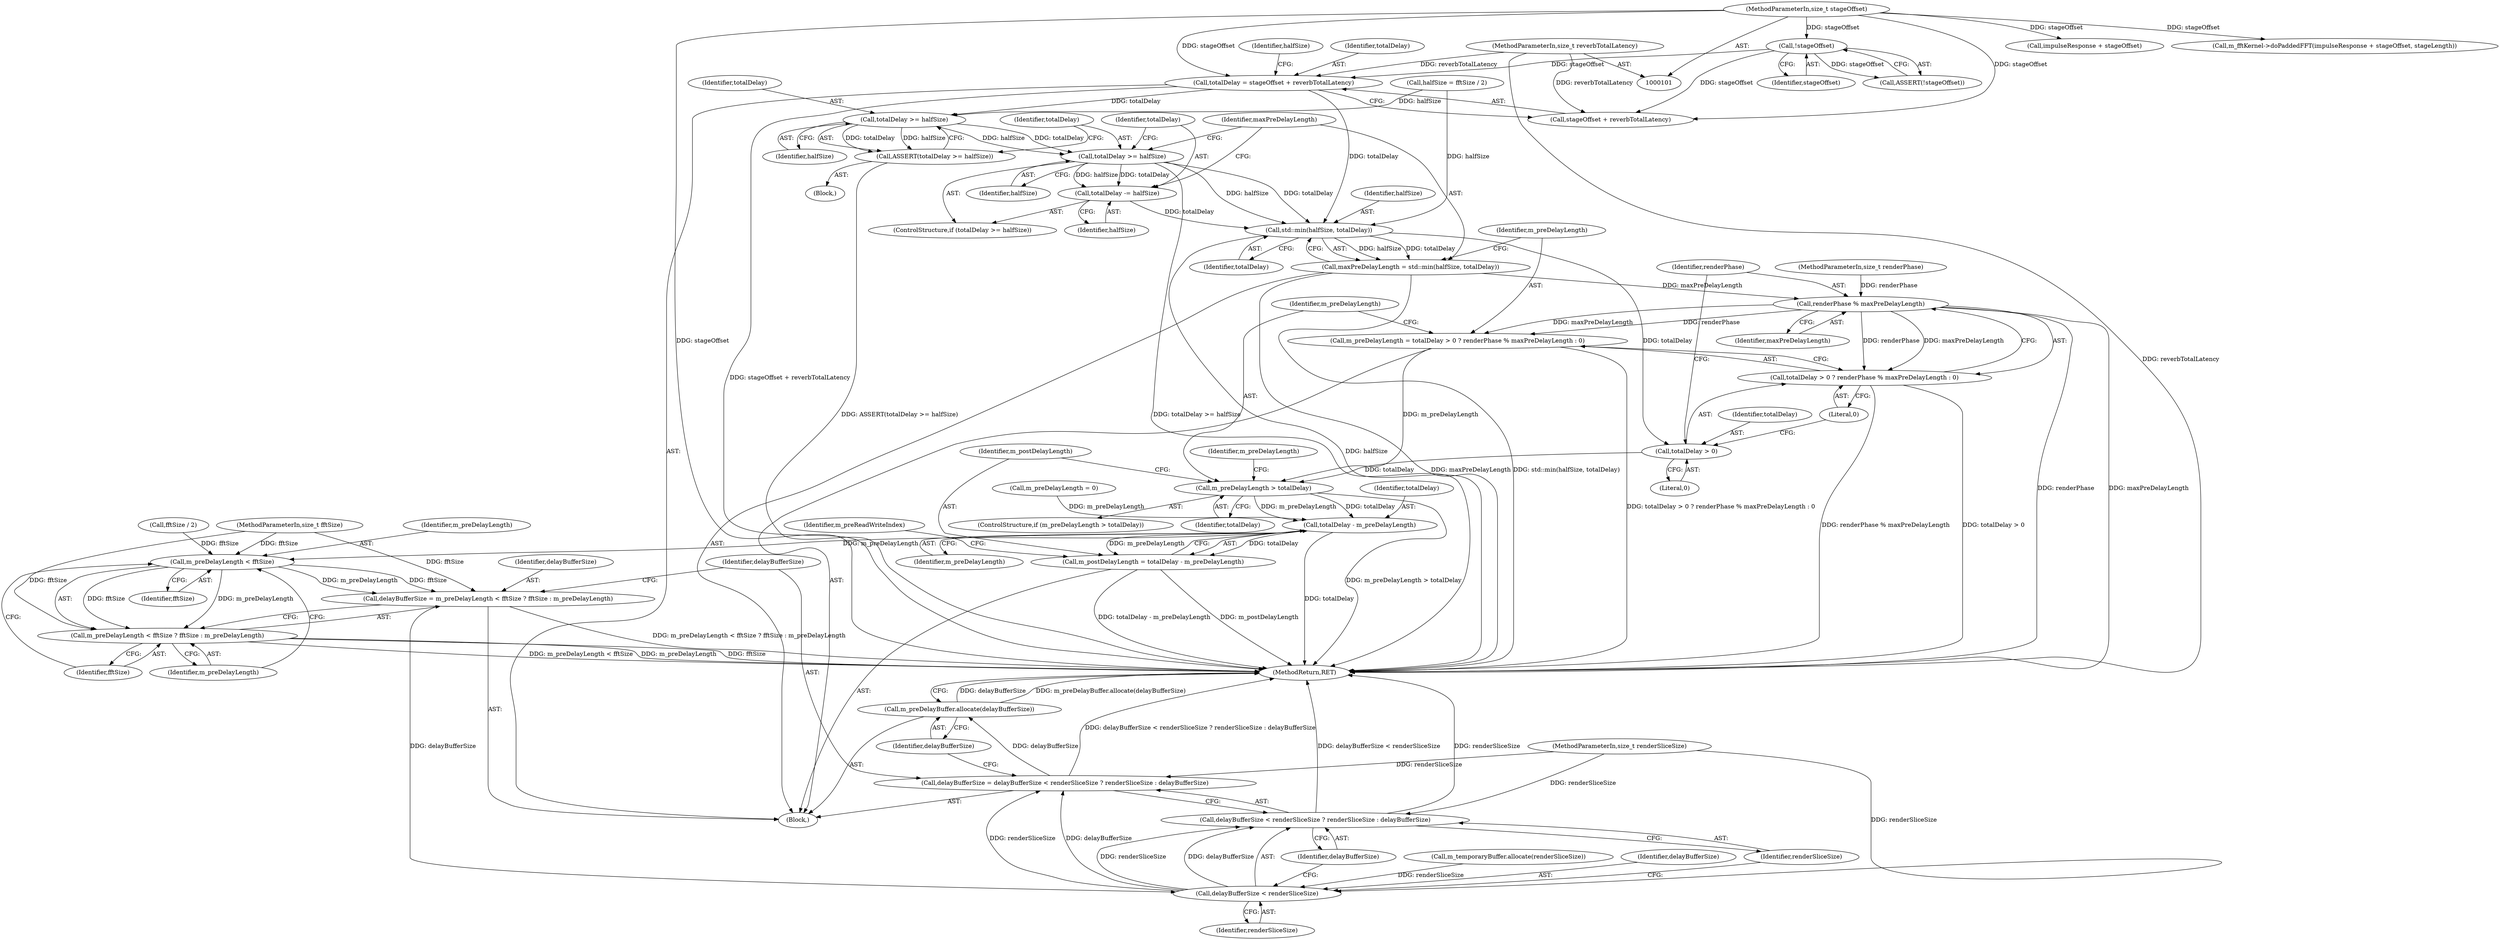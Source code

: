 digraph "0_Chrome_6bdf46c517fd12674ffc61d827dc8987e67f0334@integer" {
"1000164" [label="(Call,totalDelay = stageOffset + reverbTotalLatency)"];
"1000139" [label="(Call,!stageOffset)"];
"1000105" [label="(MethodParameterIn,size_t stageOffset)"];
"1000104" [label="(MethodParameterIn,size_t reverbTotalLatency)"];
"1000180" [label="(Call,totalDelay >= halfSize)"];
"1000179" [label="(Call,ASSERT(totalDelay >= halfSize))"];
"1000184" [label="(Call,totalDelay >= halfSize)"];
"1000187" [label="(Call,totalDelay -= halfSize)"];
"1000193" [label="(Call,std::min(halfSize, totalDelay))"];
"1000191" [label="(Call,maxPreDelayLength = std::min(halfSize, totalDelay))"];
"1000202" [label="(Call,renderPhase % maxPreDelayLength)"];
"1000196" [label="(Call,m_preDelayLength = totalDelay > 0 ? renderPhase % maxPreDelayLength : 0)"];
"1000207" [label="(Call,m_preDelayLength > totalDelay)"];
"1000215" [label="(Call,totalDelay - m_preDelayLength)"];
"1000213" [label="(Call,m_postDelayLength = totalDelay - m_preDelayLength)"];
"1000228" [label="(Call,m_preDelayLength < fftSize)"];
"1000225" [label="(Call,delayBufferSize = m_preDelayLength < fftSize ? fftSize : m_preDelayLength)"];
"1000236" [label="(Call,delayBufferSize < renderSliceSize)"];
"1000233" [label="(Call,delayBufferSize = delayBufferSize < renderSliceSize ? renderSliceSize : delayBufferSize)"];
"1000241" [label="(Call,m_preDelayBuffer.allocate(delayBufferSize))"];
"1000235" [label="(Call,delayBufferSize < renderSliceSize ? renderSliceSize : delayBufferSize)"];
"1000227" [label="(Call,m_preDelayLength < fftSize ? fftSize : m_preDelayLength)"];
"1000198" [label="(Call,totalDelay > 0 ? renderPhase % maxPreDelayLength : 0)"];
"1000199" [label="(Call,totalDelay > 0)"];
"1000205" [label="(Literal,0)"];
"1000109" [label="(MethodParameterIn,size_t renderSliceSize)"];
"1000112" [label="(Block,)"];
"1000198" [label="(Call,totalDelay > 0 ? renderPhase % maxPreDelayLength : 0)"];
"1000178" [label="(Block,)"];
"1000214" [label="(Identifier,m_postDelayLength)"];
"1000203" [label="(Identifier,renderPhase)"];
"1000182" [label="(Identifier,halfSize)"];
"1000161" [label="(Call,m_temporaryBuffer.allocate(renderSliceSize))"];
"1000209" [label="(Identifier,totalDelay)"];
"1000216" [label="(Identifier,totalDelay)"];
"1000195" [label="(Identifier,totalDelay)"];
"1000235" [label="(Call,delayBufferSize < renderSliceSize ? renderSliceSize : delayBufferSize)"];
"1000231" [label="(Identifier,fftSize)"];
"1000234" [label="(Identifier,delayBufferSize)"];
"1000138" [label="(Call,ASSERT(!stageOffset))"];
"1000181" [label="(Identifier,totalDelay)"];
"1000204" [label="(Identifier,maxPreDelayLength)"];
"1000228" [label="(Call,m_preDelayLength < fftSize)"];
"1000108" [label="(MethodParameterIn,size_t renderPhase)"];
"1000139" [label="(Call,!stageOffset)"];
"1000105" [label="(MethodParameterIn,size_t stageOffset)"];
"1000213" [label="(Call,m_postDelayLength = totalDelay - m_preDelayLength)"];
"1000243" [label="(MethodReturn,RET)"];
"1000186" [label="(Identifier,halfSize)"];
"1000219" [label="(Identifier,m_preReadWriteIndex)"];
"1000196" [label="(Call,m_preDelayLength = totalDelay > 0 ? renderPhase % maxPreDelayLength : 0)"];
"1000237" [label="(Identifier,delayBufferSize)"];
"1000211" [label="(Identifier,m_preDelayLength)"];
"1000199" [label="(Call,totalDelay > 0)"];
"1000188" [label="(Identifier,totalDelay)"];
"1000192" [label="(Identifier,maxPreDelayLength)"];
"1000226" [label="(Identifier,delayBufferSize)"];
"1000171" [label="(Identifier,halfSize)"];
"1000240" [label="(Identifier,delayBufferSize)"];
"1000180" [label="(Call,totalDelay >= halfSize)"];
"1000201" [label="(Literal,0)"];
"1000165" [label="(Identifier,totalDelay)"];
"1000197" [label="(Identifier,m_preDelayLength)"];
"1000232" [label="(Identifier,m_preDelayLength)"];
"1000210" [label="(Call,m_preDelayLength = 0)"];
"1000238" [label="(Identifier,renderSliceSize)"];
"1000225" [label="(Call,delayBufferSize = m_preDelayLength < fftSize ? fftSize : m_preDelayLength)"];
"1000233" [label="(Call,delayBufferSize = delayBufferSize < renderSliceSize ? renderSliceSize : delayBufferSize)"];
"1000189" [label="(Identifier,halfSize)"];
"1000104" [label="(MethodParameterIn,size_t reverbTotalLatency)"];
"1000127" [label="(Call,impulseResponse + stageOffset)"];
"1000184" [label="(Call,totalDelay >= halfSize)"];
"1000183" [label="(ControlStructure,if (totalDelay >= halfSize))"];
"1000193" [label="(Call,std::min(halfSize, totalDelay))"];
"1000227" [label="(Call,m_preDelayLength < fftSize ? fftSize : m_preDelayLength)"];
"1000241" [label="(Call,m_preDelayBuffer.allocate(delayBufferSize))"];
"1000166" [label="(Call,stageOffset + reverbTotalLatency)"];
"1000172" [label="(Call,fftSize / 2)"];
"1000236" [label="(Call,delayBufferSize < renderSliceSize)"];
"1000202" [label="(Call,renderPhase % maxPreDelayLength)"];
"1000217" [label="(Identifier,m_preDelayLength)"];
"1000140" [label="(Identifier,stageOffset)"];
"1000187" [label="(Call,totalDelay -= halfSize)"];
"1000230" [label="(Identifier,fftSize)"];
"1000215" [label="(Call,totalDelay - m_preDelayLength)"];
"1000208" [label="(Identifier,m_preDelayLength)"];
"1000242" [label="(Identifier,delayBufferSize)"];
"1000239" [label="(Identifier,renderSliceSize)"];
"1000185" [label="(Identifier,totalDelay)"];
"1000229" [label="(Identifier,m_preDelayLength)"];
"1000179" [label="(Call,ASSERT(totalDelay >= halfSize))"];
"1000194" [label="(Identifier,halfSize)"];
"1000207" [label="(Call,m_preDelayLength > totalDelay)"];
"1000206" [label="(ControlStructure,if (m_preDelayLength > totalDelay))"];
"1000107" [label="(MethodParameterIn,size_t fftSize)"];
"1000164" [label="(Call,totalDelay = stageOffset + reverbTotalLatency)"];
"1000191" [label="(Call,maxPreDelayLength = std::min(halfSize, totalDelay))"];
"1000200" [label="(Identifier,totalDelay)"];
"1000126" [label="(Call,m_fftKernel->doPaddedFFT(impulseResponse + stageOffset, stageLength))"];
"1000170" [label="(Call,halfSize = fftSize / 2)"];
"1000164" -> "1000112"  [label="AST: "];
"1000164" -> "1000166"  [label="CFG: "];
"1000165" -> "1000164"  [label="AST: "];
"1000166" -> "1000164"  [label="AST: "];
"1000171" -> "1000164"  [label="CFG: "];
"1000164" -> "1000243"  [label="DDG: stageOffset + reverbTotalLatency"];
"1000139" -> "1000164"  [label="DDG: stageOffset"];
"1000105" -> "1000164"  [label="DDG: stageOffset"];
"1000104" -> "1000164"  [label="DDG: reverbTotalLatency"];
"1000164" -> "1000180"  [label="DDG: totalDelay"];
"1000164" -> "1000193"  [label="DDG: totalDelay"];
"1000139" -> "1000138"  [label="AST: "];
"1000139" -> "1000140"  [label="CFG: "];
"1000140" -> "1000139"  [label="AST: "];
"1000138" -> "1000139"  [label="CFG: "];
"1000139" -> "1000138"  [label="DDG: stageOffset"];
"1000105" -> "1000139"  [label="DDG: stageOffset"];
"1000139" -> "1000166"  [label="DDG: stageOffset"];
"1000105" -> "1000101"  [label="AST: "];
"1000105" -> "1000243"  [label="DDG: stageOffset"];
"1000105" -> "1000126"  [label="DDG: stageOffset"];
"1000105" -> "1000127"  [label="DDG: stageOffset"];
"1000105" -> "1000166"  [label="DDG: stageOffset"];
"1000104" -> "1000101"  [label="AST: "];
"1000104" -> "1000243"  [label="DDG: reverbTotalLatency"];
"1000104" -> "1000166"  [label="DDG: reverbTotalLatency"];
"1000180" -> "1000179"  [label="AST: "];
"1000180" -> "1000182"  [label="CFG: "];
"1000181" -> "1000180"  [label="AST: "];
"1000182" -> "1000180"  [label="AST: "];
"1000179" -> "1000180"  [label="CFG: "];
"1000180" -> "1000179"  [label="DDG: totalDelay"];
"1000180" -> "1000179"  [label="DDG: halfSize"];
"1000170" -> "1000180"  [label="DDG: halfSize"];
"1000180" -> "1000184"  [label="DDG: totalDelay"];
"1000180" -> "1000184"  [label="DDG: halfSize"];
"1000179" -> "1000178"  [label="AST: "];
"1000185" -> "1000179"  [label="CFG: "];
"1000179" -> "1000243"  [label="DDG: ASSERT(totalDelay >= halfSize)"];
"1000184" -> "1000183"  [label="AST: "];
"1000184" -> "1000186"  [label="CFG: "];
"1000185" -> "1000184"  [label="AST: "];
"1000186" -> "1000184"  [label="AST: "];
"1000188" -> "1000184"  [label="CFG: "];
"1000192" -> "1000184"  [label="CFG: "];
"1000184" -> "1000243"  [label="DDG: totalDelay >= halfSize"];
"1000184" -> "1000187"  [label="DDG: halfSize"];
"1000184" -> "1000187"  [label="DDG: totalDelay"];
"1000184" -> "1000193"  [label="DDG: halfSize"];
"1000184" -> "1000193"  [label="DDG: totalDelay"];
"1000187" -> "1000183"  [label="AST: "];
"1000187" -> "1000189"  [label="CFG: "];
"1000188" -> "1000187"  [label="AST: "];
"1000189" -> "1000187"  [label="AST: "];
"1000192" -> "1000187"  [label="CFG: "];
"1000187" -> "1000193"  [label="DDG: totalDelay"];
"1000193" -> "1000191"  [label="AST: "];
"1000193" -> "1000195"  [label="CFG: "];
"1000194" -> "1000193"  [label="AST: "];
"1000195" -> "1000193"  [label="AST: "];
"1000191" -> "1000193"  [label="CFG: "];
"1000193" -> "1000243"  [label="DDG: halfSize"];
"1000193" -> "1000191"  [label="DDG: halfSize"];
"1000193" -> "1000191"  [label="DDG: totalDelay"];
"1000170" -> "1000193"  [label="DDG: halfSize"];
"1000193" -> "1000199"  [label="DDG: totalDelay"];
"1000191" -> "1000112"  [label="AST: "];
"1000192" -> "1000191"  [label="AST: "];
"1000197" -> "1000191"  [label="CFG: "];
"1000191" -> "1000243"  [label="DDG: std::min(halfSize, totalDelay)"];
"1000191" -> "1000243"  [label="DDG: maxPreDelayLength"];
"1000191" -> "1000202"  [label="DDG: maxPreDelayLength"];
"1000202" -> "1000198"  [label="AST: "];
"1000202" -> "1000204"  [label="CFG: "];
"1000203" -> "1000202"  [label="AST: "];
"1000204" -> "1000202"  [label="AST: "];
"1000198" -> "1000202"  [label="CFG: "];
"1000202" -> "1000243"  [label="DDG: renderPhase"];
"1000202" -> "1000243"  [label="DDG: maxPreDelayLength"];
"1000202" -> "1000196"  [label="DDG: renderPhase"];
"1000202" -> "1000196"  [label="DDG: maxPreDelayLength"];
"1000202" -> "1000198"  [label="DDG: renderPhase"];
"1000202" -> "1000198"  [label="DDG: maxPreDelayLength"];
"1000108" -> "1000202"  [label="DDG: renderPhase"];
"1000196" -> "1000112"  [label="AST: "];
"1000196" -> "1000198"  [label="CFG: "];
"1000197" -> "1000196"  [label="AST: "];
"1000198" -> "1000196"  [label="AST: "];
"1000208" -> "1000196"  [label="CFG: "];
"1000196" -> "1000243"  [label="DDG: totalDelay > 0 ? renderPhase % maxPreDelayLength : 0"];
"1000196" -> "1000207"  [label="DDG: m_preDelayLength"];
"1000207" -> "1000206"  [label="AST: "];
"1000207" -> "1000209"  [label="CFG: "];
"1000208" -> "1000207"  [label="AST: "];
"1000209" -> "1000207"  [label="AST: "];
"1000211" -> "1000207"  [label="CFG: "];
"1000214" -> "1000207"  [label="CFG: "];
"1000207" -> "1000243"  [label="DDG: m_preDelayLength > totalDelay"];
"1000199" -> "1000207"  [label="DDG: totalDelay"];
"1000207" -> "1000215"  [label="DDG: totalDelay"];
"1000207" -> "1000215"  [label="DDG: m_preDelayLength"];
"1000215" -> "1000213"  [label="AST: "];
"1000215" -> "1000217"  [label="CFG: "];
"1000216" -> "1000215"  [label="AST: "];
"1000217" -> "1000215"  [label="AST: "];
"1000213" -> "1000215"  [label="CFG: "];
"1000215" -> "1000243"  [label="DDG: totalDelay"];
"1000215" -> "1000213"  [label="DDG: totalDelay"];
"1000215" -> "1000213"  [label="DDG: m_preDelayLength"];
"1000210" -> "1000215"  [label="DDG: m_preDelayLength"];
"1000215" -> "1000228"  [label="DDG: m_preDelayLength"];
"1000213" -> "1000112"  [label="AST: "];
"1000214" -> "1000213"  [label="AST: "];
"1000219" -> "1000213"  [label="CFG: "];
"1000213" -> "1000243"  [label="DDG: m_postDelayLength"];
"1000213" -> "1000243"  [label="DDG: totalDelay - m_preDelayLength"];
"1000228" -> "1000227"  [label="AST: "];
"1000228" -> "1000230"  [label="CFG: "];
"1000229" -> "1000228"  [label="AST: "];
"1000230" -> "1000228"  [label="AST: "];
"1000231" -> "1000228"  [label="CFG: "];
"1000232" -> "1000228"  [label="CFG: "];
"1000228" -> "1000225"  [label="DDG: fftSize"];
"1000228" -> "1000225"  [label="DDG: m_preDelayLength"];
"1000172" -> "1000228"  [label="DDG: fftSize"];
"1000107" -> "1000228"  [label="DDG: fftSize"];
"1000228" -> "1000227"  [label="DDG: fftSize"];
"1000228" -> "1000227"  [label="DDG: m_preDelayLength"];
"1000225" -> "1000112"  [label="AST: "];
"1000225" -> "1000227"  [label="CFG: "];
"1000226" -> "1000225"  [label="AST: "];
"1000227" -> "1000225"  [label="AST: "];
"1000234" -> "1000225"  [label="CFG: "];
"1000225" -> "1000243"  [label="DDG: m_preDelayLength < fftSize ? fftSize : m_preDelayLength"];
"1000107" -> "1000225"  [label="DDG: fftSize"];
"1000225" -> "1000236"  [label="DDG: delayBufferSize"];
"1000236" -> "1000235"  [label="AST: "];
"1000236" -> "1000238"  [label="CFG: "];
"1000237" -> "1000236"  [label="AST: "];
"1000238" -> "1000236"  [label="AST: "];
"1000239" -> "1000236"  [label="CFG: "];
"1000240" -> "1000236"  [label="CFG: "];
"1000236" -> "1000233"  [label="DDG: renderSliceSize"];
"1000236" -> "1000233"  [label="DDG: delayBufferSize"];
"1000161" -> "1000236"  [label="DDG: renderSliceSize"];
"1000109" -> "1000236"  [label="DDG: renderSliceSize"];
"1000236" -> "1000235"  [label="DDG: renderSliceSize"];
"1000236" -> "1000235"  [label="DDG: delayBufferSize"];
"1000233" -> "1000112"  [label="AST: "];
"1000233" -> "1000235"  [label="CFG: "];
"1000234" -> "1000233"  [label="AST: "];
"1000235" -> "1000233"  [label="AST: "];
"1000242" -> "1000233"  [label="CFG: "];
"1000233" -> "1000243"  [label="DDG: delayBufferSize < renderSliceSize ? renderSliceSize : delayBufferSize"];
"1000109" -> "1000233"  [label="DDG: renderSliceSize"];
"1000233" -> "1000241"  [label="DDG: delayBufferSize"];
"1000241" -> "1000112"  [label="AST: "];
"1000241" -> "1000242"  [label="CFG: "];
"1000242" -> "1000241"  [label="AST: "];
"1000243" -> "1000241"  [label="CFG: "];
"1000241" -> "1000243"  [label="DDG: delayBufferSize"];
"1000241" -> "1000243"  [label="DDG: m_preDelayBuffer.allocate(delayBufferSize)"];
"1000235" -> "1000239"  [label="CFG: "];
"1000235" -> "1000240"  [label="CFG: "];
"1000239" -> "1000235"  [label="AST: "];
"1000240" -> "1000235"  [label="AST: "];
"1000235" -> "1000243"  [label="DDG: delayBufferSize < renderSliceSize"];
"1000235" -> "1000243"  [label="DDG: renderSliceSize"];
"1000109" -> "1000235"  [label="DDG: renderSliceSize"];
"1000227" -> "1000231"  [label="CFG: "];
"1000227" -> "1000232"  [label="CFG: "];
"1000231" -> "1000227"  [label="AST: "];
"1000232" -> "1000227"  [label="AST: "];
"1000227" -> "1000243"  [label="DDG: fftSize"];
"1000227" -> "1000243"  [label="DDG: m_preDelayLength < fftSize"];
"1000227" -> "1000243"  [label="DDG: m_preDelayLength"];
"1000107" -> "1000227"  [label="DDG: fftSize"];
"1000198" -> "1000205"  [label="CFG: "];
"1000199" -> "1000198"  [label="AST: "];
"1000205" -> "1000198"  [label="AST: "];
"1000198" -> "1000243"  [label="DDG: totalDelay > 0"];
"1000198" -> "1000243"  [label="DDG: renderPhase % maxPreDelayLength"];
"1000199" -> "1000201"  [label="CFG: "];
"1000200" -> "1000199"  [label="AST: "];
"1000201" -> "1000199"  [label="AST: "];
"1000203" -> "1000199"  [label="CFG: "];
"1000205" -> "1000199"  [label="CFG: "];
}
